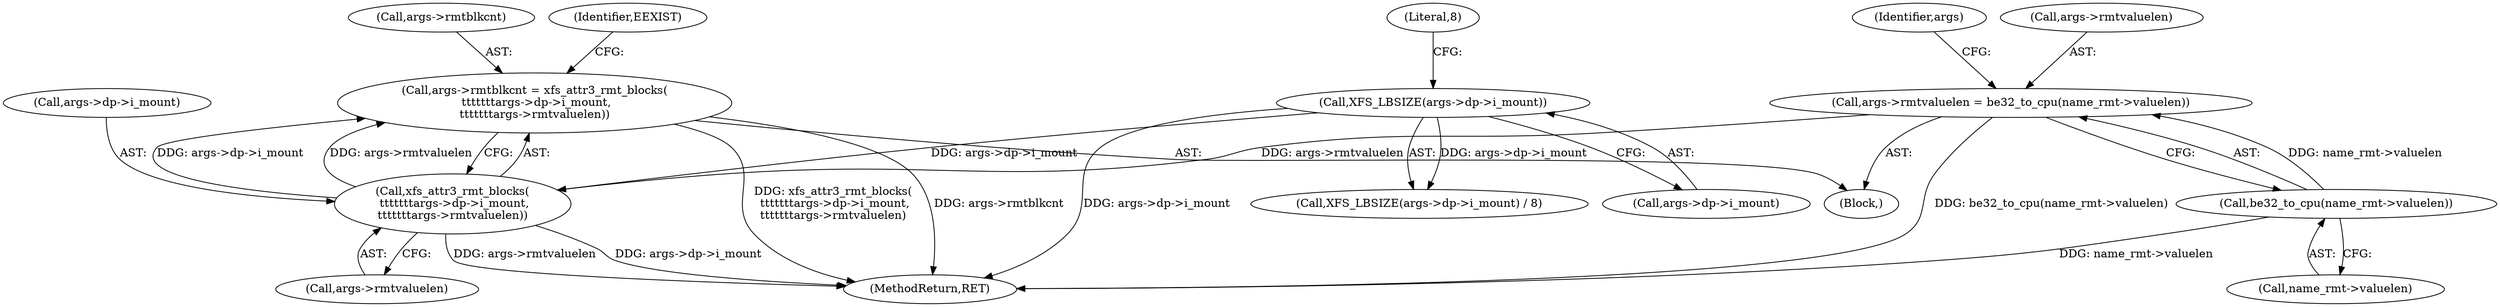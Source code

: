 digraph "0_linux_8275cdd0e7ac550dcce2b3ef6d2fb3b808c1ae59_6@pointer" {
"1000432" [label="(Call,args->rmtblkcnt = xfs_attr3_rmt_blocks(\n \t\t\t\t\t\t\targs->dp->i_mount,\n\t\t\t\t\t\t\targs->rmtvaluelen))"];
"1000436" [label="(Call,xfs_attr3_rmt_blocks(\n \t\t\t\t\t\t\targs->dp->i_mount,\n\t\t\t\t\t\t\targs->rmtvaluelen))"];
"1000139" [label="(Call,XFS_LBSIZE(args->dp->i_mount))"];
"1000416" [label="(Call,args->rmtvaluelen = be32_to_cpu(name_rmt->valuelen))"];
"1000420" [label="(Call,be32_to_cpu(name_rmt->valuelen))"];
"1000437" [label="(Call,args->dp->i_mount)"];
"1000416" [label="(Call,args->rmtvaluelen = be32_to_cpu(name_rmt->valuelen))"];
"1000140" [label="(Call,args->dp->i_mount)"];
"1000420" [label="(Call,be32_to_cpu(name_rmt->valuelen))"];
"1000417" [label="(Call,args->rmtvaluelen)"];
"1000432" [label="(Call,args->rmtblkcnt = xfs_attr3_rmt_blocks(\n \t\t\t\t\t\t\targs->dp->i_mount,\n\t\t\t\t\t\t\targs->rmtvaluelen))"];
"1000372" [label="(Block,)"];
"1000139" [label="(Call,XFS_LBSIZE(args->dp->i_mount))"];
"1000456" [label="(MethodReturn,RET)"];
"1000421" [label="(Call,name_rmt->valuelen)"];
"1000442" [label="(Call,args->rmtvaluelen)"];
"1000436" [label="(Call,xfs_attr3_rmt_blocks(\n \t\t\t\t\t\t\targs->dp->i_mount,\n\t\t\t\t\t\t\targs->rmtvaluelen))"];
"1000138" [label="(Call,XFS_LBSIZE(args->dp->i_mount) / 8)"];
"1000426" [label="(Identifier,args)"];
"1000145" [label="(Literal,8)"];
"1000447" [label="(Identifier,EEXIST)"];
"1000433" [label="(Call,args->rmtblkcnt)"];
"1000432" -> "1000372"  [label="AST: "];
"1000432" -> "1000436"  [label="CFG: "];
"1000433" -> "1000432"  [label="AST: "];
"1000436" -> "1000432"  [label="AST: "];
"1000447" -> "1000432"  [label="CFG: "];
"1000432" -> "1000456"  [label="DDG: xfs_attr3_rmt_blocks(\n \t\t\t\t\t\t\targs->dp->i_mount,\n\t\t\t\t\t\t\targs->rmtvaluelen)"];
"1000432" -> "1000456"  [label="DDG: args->rmtblkcnt"];
"1000436" -> "1000432"  [label="DDG: args->dp->i_mount"];
"1000436" -> "1000432"  [label="DDG: args->rmtvaluelen"];
"1000436" -> "1000442"  [label="CFG: "];
"1000437" -> "1000436"  [label="AST: "];
"1000442" -> "1000436"  [label="AST: "];
"1000436" -> "1000456"  [label="DDG: args->rmtvaluelen"];
"1000436" -> "1000456"  [label="DDG: args->dp->i_mount"];
"1000139" -> "1000436"  [label="DDG: args->dp->i_mount"];
"1000416" -> "1000436"  [label="DDG: args->rmtvaluelen"];
"1000139" -> "1000138"  [label="AST: "];
"1000139" -> "1000140"  [label="CFG: "];
"1000140" -> "1000139"  [label="AST: "];
"1000145" -> "1000139"  [label="CFG: "];
"1000139" -> "1000456"  [label="DDG: args->dp->i_mount"];
"1000139" -> "1000138"  [label="DDG: args->dp->i_mount"];
"1000416" -> "1000372"  [label="AST: "];
"1000416" -> "1000420"  [label="CFG: "];
"1000417" -> "1000416"  [label="AST: "];
"1000420" -> "1000416"  [label="AST: "];
"1000426" -> "1000416"  [label="CFG: "];
"1000416" -> "1000456"  [label="DDG: be32_to_cpu(name_rmt->valuelen)"];
"1000420" -> "1000416"  [label="DDG: name_rmt->valuelen"];
"1000420" -> "1000421"  [label="CFG: "];
"1000421" -> "1000420"  [label="AST: "];
"1000420" -> "1000456"  [label="DDG: name_rmt->valuelen"];
}
